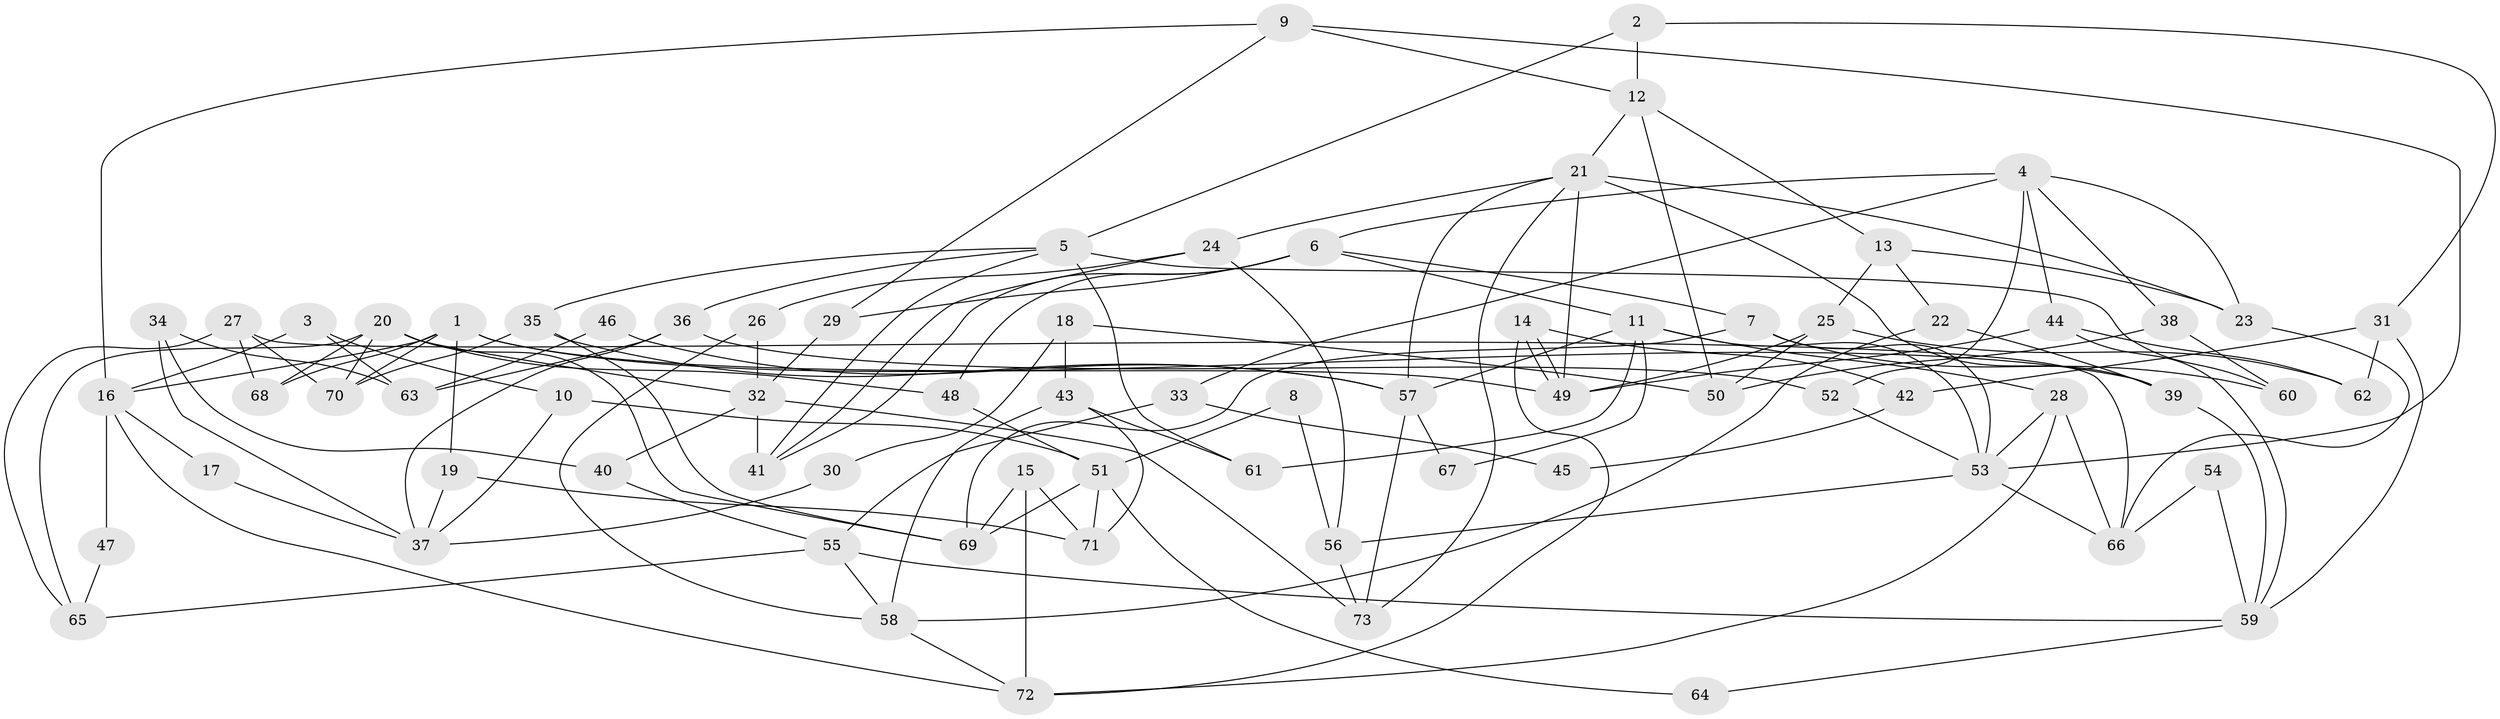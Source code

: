 // coarse degree distribution, {2: 0.1568627450980392, 3: 0.27450980392156865, 5: 0.13725490196078433, 4: 0.23529411764705882, 6: 0.09803921568627451, 13: 0.0196078431372549, 8: 0.0392156862745098, 7: 0.0196078431372549, 11: 0.0196078431372549}
// Generated by graph-tools (version 1.1) at 2025/53/03/04/25 21:53:18]
// undirected, 73 vertices, 146 edges
graph export_dot {
graph [start="1"]
  node [color=gray90,style=filled];
  1;
  2;
  3;
  4;
  5;
  6;
  7;
  8;
  9;
  10;
  11;
  12;
  13;
  14;
  15;
  16;
  17;
  18;
  19;
  20;
  21;
  22;
  23;
  24;
  25;
  26;
  27;
  28;
  29;
  30;
  31;
  32;
  33;
  34;
  35;
  36;
  37;
  38;
  39;
  40;
  41;
  42;
  43;
  44;
  45;
  46;
  47;
  48;
  49;
  50;
  51;
  52;
  53;
  54;
  55;
  56;
  57;
  58;
  59;
  60;
  61;
  62;
  63;
  64;
  65;
  66;
  67;
  68;
  69;
  70;
  71;
  72;
  73;
  1 -- 70;
  1 -- 39;
  1 -- 16;
  1 -- 19;
  1 -- 49;
  1 -- 68;
  2 -- 12;
  2 -- 5;
  2 -- 31;
  3 -- 63;
  3 -- 16;
  3 -- 10;
  4 -- 38;
  4 -- 23;
  4 -- 6;
  4 -- 33;
  4 -- 44;
  4 -- 52;
  5 -- 36;
  5 -- 41;
  5 -- 35;
  5 -- 60;
  5 -- 61;
  6 -- 7;
  6 -- 11;
  6 -- 29;
  6 -- 41;
  6 -- 48;
  7 -- 53;
  7 -- 69;
  7 -- 60;
  8 -- 56;
  8 -- 51;
  9 -- 53;
  9 -- 29;
  9 -- 12;
  9 -- 16;
  10 -- 51;
  10 -- 37;
  11 -- 57;
  11 -- 28;
  11 -- 53;
  11 -- 61;
  11 -- 67;
  12 -- 21;
  12 -- 13;
  12 -- 50;
  13 -- 23;
  13 -- 22;
  13 -- 25;
  14 -- 49;
  14 -- 49;
  14 -- 72;
  14 -- 42;
  15 -- 69;
  15 -- 72;
  15 -- 71;
  16 -- 17;
  16 -- 47;
  16 -- 72;
  17 -- 37;
  18 -- 50;
  18 -- 43;
  18 -- 30;
  19 -- 71;
  19 -- 37;
  20 -- 65;
  20 -- 69;
  20 -- 32;
  20 -- 48;
  20 -- 68;
  20 -- 70;
  21 -- 49;
  21 -- 24;
  21 -- 23;
  21 -- 39;
  21 -- 57;
  21 -- 73;
  22 -- 39;
  22 -- 58;
  23 -- 66;
  24 -- 56;
  24 -- 26;
  24 -- 41;
  25 -- 49;
  25 -- 50;
  25 -- 62;
  26 -- 58;
  26 -- 32;
  27 -- 70;
  27 -- 68;
  27 -- 65;
  27 -- 66;
  28 -- 66;
  28 -- 53;
  28 -- 72;
  29 -- 32;
  30 -- 37;
  31 -- 62;
  31 -- 42;
  31 -- 59;
  32 -- 41;
  32 -- 40;
  32 -- 73;
  33 -- 55;
  33 -- 45;
  34 -- 40;
  34 -- 37;
  34 -- 63;
  35 -- 57;
  35 -- 69;
  35 -- 70;
  36 -- 52;
  36 -- 37;
  36 -- 63;
  38 -- 60;
  38 -- 50;
  39 -- 59;
  40 -- 55;
  42 -- 45;
  43 -- 61;
  43 -- 58;
  43 -- 71;
  44 -- 49;
  44 -- 59;
  44 -- 62;
  46 -- 63;
  46 -- 57;
  47 -- 65;
  48 -- 51;
  51 -- 71;
  51 -- 64;
  51 -- 69;
  52 -- 53;
  53 -- 56;
  53 -- 66;
  54 -- 59;
  54 -- 66;
  55 -- 58;
  55 -- 59;
  55 -- 65;
  56 -- 73;
  57 -- 73;
  57 -- 67;
  58 -- 72;
  59 -- 64;
}
